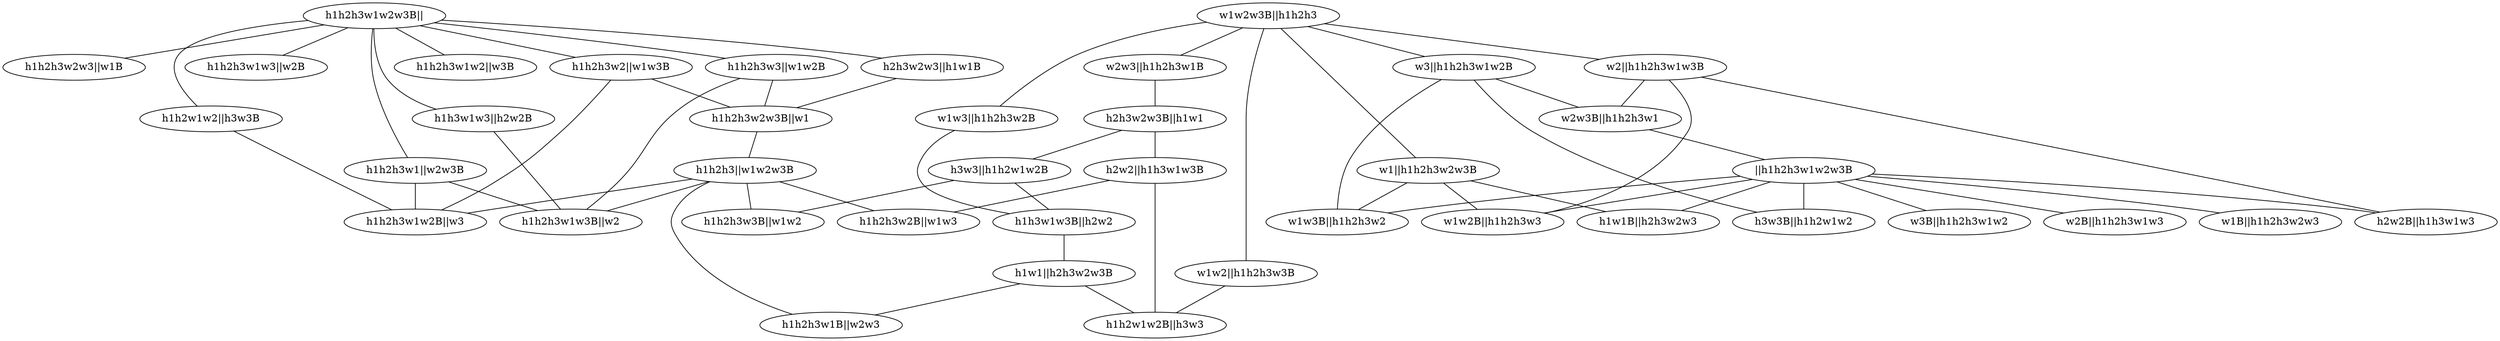 graph {
"h1h2h3w1w2w3B||" ;
"h1h2h3w2w3||w1B" ;
"h2h3w2w3||h1w1B" ;
"h1h2h3w1w3||w2B" ;
"h1h3w1w3||h2w2B" ;
"h1h2h3w3||w1w2B" ;
"h1h2h3w1w2||w3B" ;
"h1h2w1w2||h3w3B" ;
"h1h2h3w2||w1w3B" ;
"h1h2h3w1||w2w3B" ;
"w1w2w3B||h1h2h3" ;
"w2w3||h1h2h3w1B" ;
"w1w3||h1h2h3w2B" ;
"w3||h1h2h3w1w2B" ;
"w1w2||h1h2h3w3B" ;
"w2||h1h2h3w1w3B" ;
"w1||h1h2h3w2w3B" ;
"h1h2h3w2w3B||w1" ;
"h1h2h3||w1w2w3B" ;
"h2h3w2w3B||h1w1" ;
"h3w3||h1h2w1w2B" ;
"h2w2||h1h3w1w3B" ;
"w2w3B||h1h2h3w1" ;
"||h1h2h3w1w2w3B" ;
"h1h2h3w1w3B||w2" ;
"h1h3w1w3B||h2w2" ;
"h1w1||h2h3w2w3B" ;
"w1w3B||h1h2h3w2" ;
"h1h2h3w3B||w1w2" ;
"h3w3B||h1h2w1w2" ;
"w3B||h1h2h3w1w2" ;
"h1h2h3w1w2B||w3" ;
"h1h2w1w2B||h3w3" ;
"w1w2B||h1h2h3w3" ;
"h1h2h3w2B||w1w3" ;
"h2w2B||h1h3w1w3" ;
"w2B||h1h2h3w1w3" ;
"h1h2h3w1B||w2w3" ;
"h1w1B||h2h3w2w3" ;
"w1B||h1h2h3w2w3" ;

"h1h2h3w1w2w3B||" -- "h1h2h3w2w3||w1B";
"h1h2h3w1w2w3B||" -- "h2h3w2w3||h1w1B";
"h1h2h3w1w2w3B||" -- "h1h2h3w1w3||w2B";
"h1h2h3w1w2w3B||" -- "h1h3w1w3||h2w2B";
"h1h2h3w1w2w3B||" -- "h1h2h3w3||w1w2B";
"h1h2h3w1w2w3B||" -- "h1h2h3w1w2||w3B";
"h1h2h3w1w2w3B||" -- "h1h2w1w2||h3w3B";
"h1h2h3w1w2w3B||" -- "h1h2h3w2||w1w3B";
"h1h2h3w1w2w3B||" -- "h1h2h3w1||w2w3B";
"h2h3w2w3||h1w1B" -- "h1h2h3w2w3B||w1";
"h1h3w1w3||h2w2B" -- "h1h2h3w1w3B||w2";
"h1h2h3w3||w1w2B" -- "h1h2h3w2w3B||w1";
"h1h2h3w3||w1w2B" -- "h1h2h3w1w3B||w2";
"h1h2w1w2||h3w3B" -- "h1h2h3w1w2B||w3";
"h1h2h3w2||w1w3B" -- "h1h2h3w2w3B||w1";
"h1h2h3w2||w1w3B" -- "h1h2h3w1w2B||w3";
"h1h2h3w1||w2w3B" -- "h1h2h3w1w3B||w2";
"h1h2h3w1||w2w3B" -- "h1h2h3w1w2B||w3";
"w1w2w3B||h1h2h3" -- "w2w3||h1h2h3w1B";
"w1w2w3B||h1h2h3" -- "w1w3||h1h2h3w2B";
"w1w2w3B||h1h2h3" -- "w3||h1h2h3w1w2B";
"w1w2w3B||h1h2h3" -- "w1w2||h1h2h3w3B";
"w1w2w3B||h1h2h3" -- "w2||h1h2h3w1w3B";
"w1w2w3B||h1h2h3" -- "w1||h1h2h3w2w3B";
"w2w3||h1h2h3w1B" -- "h2h3w2w3B||h1w1";
"w1w3||h1h2h3w2B" -- "h1h3w1w3B||h2w2";
"w3||h1h2h3w1w2B" -- "w2w3B||h1h2h3w1";
"w3||h1h2h3w1w2B" -- "w1w3B||h1h2h3w2";
"w3||h1h2h3w1w2B" -- "h3w3B||h1h2w1w2";
"w1w2||h1h2h3w3B" -- "h1h2w1w2B||h3w3";
"w2||h1h2h3w1w3B" -- "w2w3B||h1h2h3w1";
"w2||h1h2h3w1w3B" -- "w1w2B||h1h2h3w3";
"w2||h1h2h3w1w3B" -- "h2w2B||h1h3w1w3";
"w1||h1h2h3w2w3B" -- "w1w3B||h1h2h3w2";
"w1||h1h2h3w2w3B" -- "w1w2B||h1h2h3w3";
"w1||h1h2h3w2w3B" -- "h1w1B||h2h3w2w3";
"h1h2h3w2w3B||w1" -- "h1h2h3||w1w2w3B";
"h1h2h3||w1w2w3B" -- "h1h2h3w1w3B||w2";
"h1h2h3||w1w2w3B" -- "h1h2h3w3B||w1w2";
"h1h2h3||w1w2w3B" -- "h1h2h3w1w2B||w3";
"h1h2h3||w1w2w3B" -- "h1h2h3w2B||w1w3";
"h1h2h3||w1w2w3B" -- "h1h2h3w1B||w2w3";
"h2h3w2w3B||h1w1" -- "h3w3||h1h2w1w2B";
"h2h3w2w3B||h1w1" -- "h2w2||h1h3w1w3B";
"h3w3||h1h2w1w2B" -- "h1h3w1w3B||h2w2";
"h3w3||h1h2w1w2B" -- "h1h2h3w3B||w1w2";
"h2w2||h1h3w1w3B" -- "h1h2w1w2B||h3w3";
"h2w2||h1h3w1w3B" -- "h1h2h3w2B||w1w3";
"w2w3B||h1h2h3w1" -- "||h1h2h3w1w2w3B";
"||h1h2h3w1w2w3B" -- "w1w3B||h1h2h3w2";
"||h1h2h3w1w2w3B" -- "h3w3B||h1h2w1w2";
"||h1h2h3w1w2w3B" -- "w3B||h1h2h3w1w2";
"||h1h2h3w1w2w3B" -- "w1w2B||h1h2h3w3";
"||h1h2h3w1w2w3B" -- "h2w2B||h1h3w1w3";
"||h1h2h3w1w2w3B" -- "w2B||h1h2h3w1w3";
"||h1h2h3w1w2w3B" -- "h1w1B||h2h3w2w3";
"||h1h2h3w1w2w3B" -- "w1B||h1h2h3w2w3";
"h1h3w1w3B||h2w2" -- "h1w1||h2h3w2w3B";
"h1w1||h2h3w2w3B" -- "h1h2w1w2B||h3w3";
"h1w1||h2h3w2w3B" -- "h1h2h3w1B||w2w3";
}
